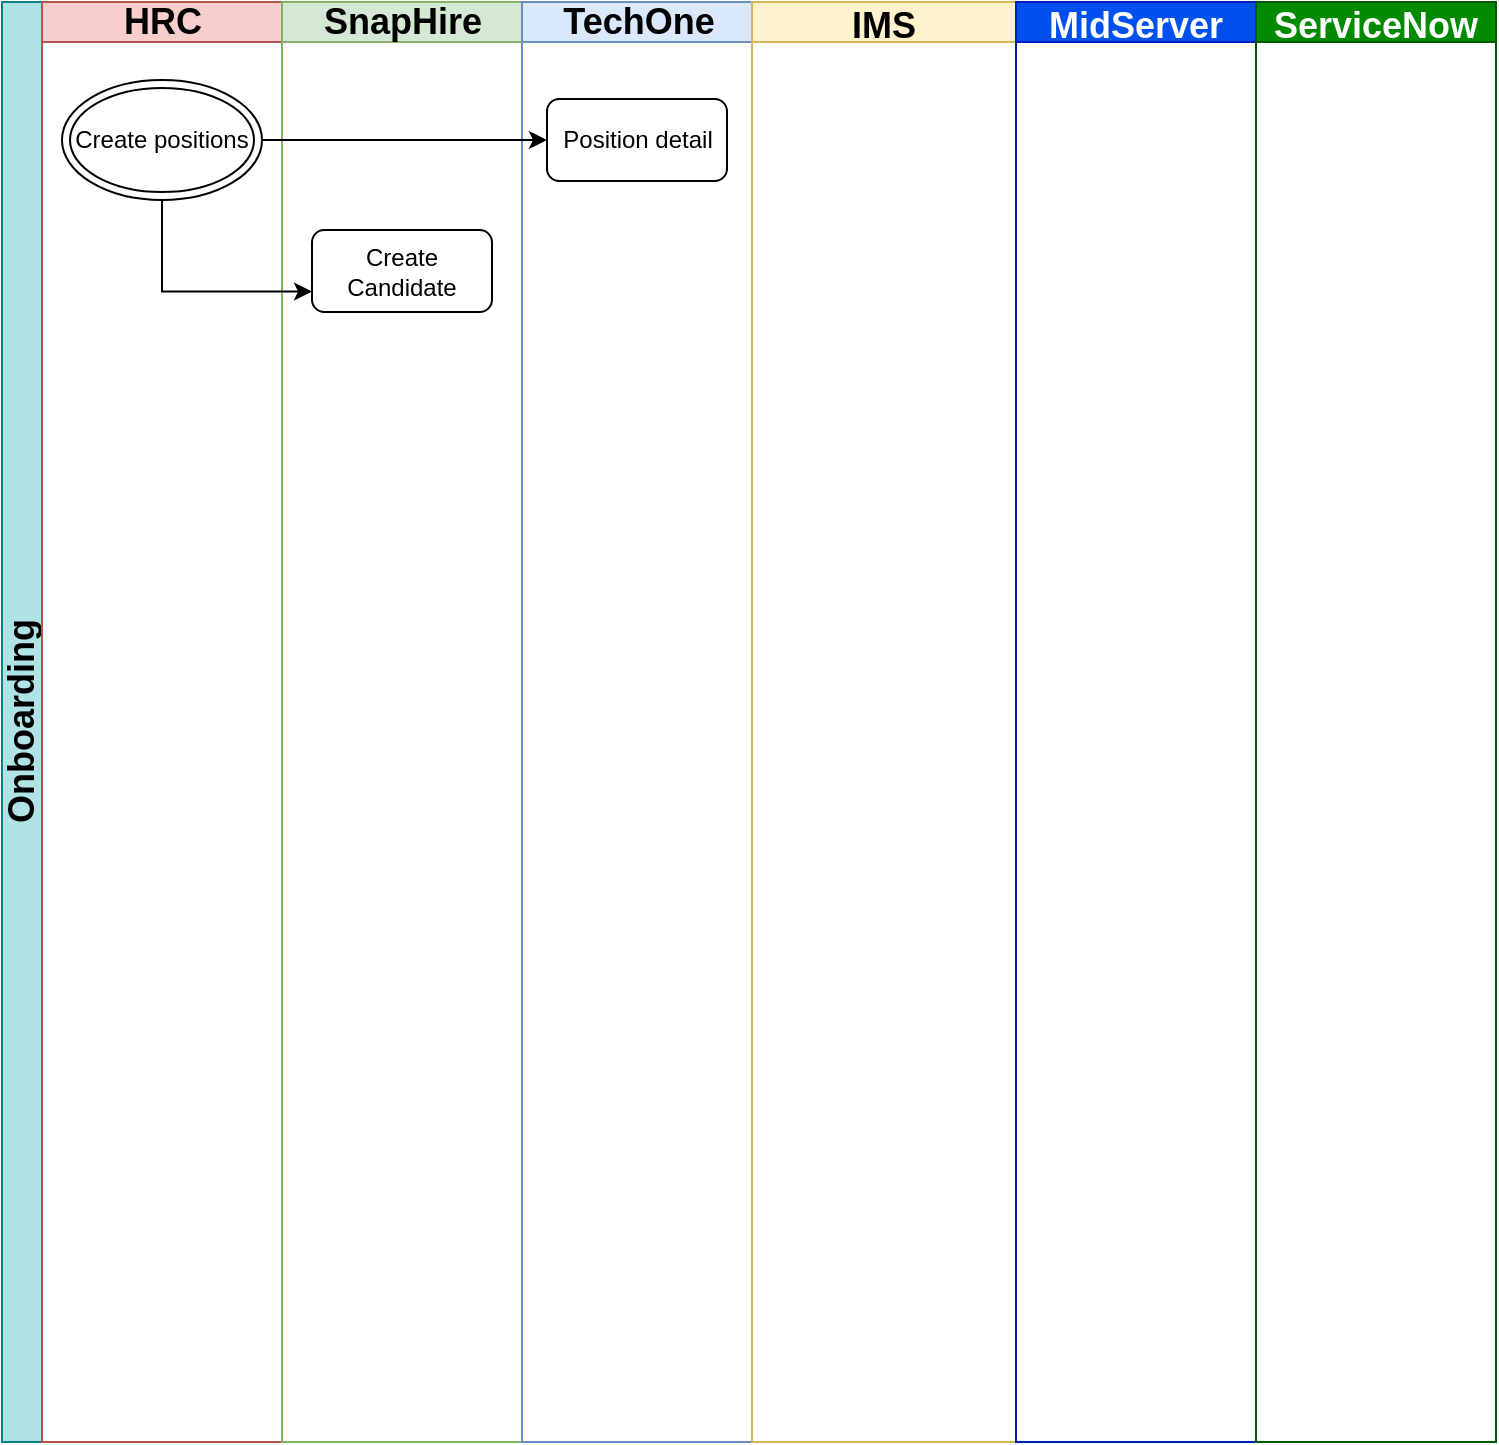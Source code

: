 <mxfile version="14.6.0" type="github">
  <diagram id="prtHgNgQTEPvFCAcTncT" name="Page-1">
    <mxGraphModel dx="1422" dy="794" grid="0" gridSize="10" guides="1" tooltips="1" connect="1" arrows="1" fold="1" page="1" pageScale="1" pageWidth="827" pageHeight="1169" background="#ffffff" math="0" shadow="0">
      <root>
        <mxCell id="0" />
        <mxCell id="1" parent="0" />
        <mxCell id="dxcnD2SvZWiTtUMQ6UVI-39" value="Onboarding" style="swimlane;html=1;childLayout=stackLayout;resizeParent=1;resizeParentMax=0;startSize=20;horizontal=0;horizontalStack=1;fillColor=#b0e3e6;strokeColor=#0e8088;fontSize=18;" vertex="1" parent="1">
          <mxGeometry x="62" y="70" width="747" height="720" as="geometry" />
        </mxCell>
        <mxCell id="dxcnD2SvZWiTtUMQ6UVI-40" value="HRC" style="swimlane;html=1;startSize=20;fillColor=#f8cecc;strokeColor=#b85450;fontSize=18;" vertex="1" parent="dxcnD2SvZWiTtUMQ6UVI-39">
          <mxGeometry x="20" width="120" height="720" as="geometry" />
        </mxCell>
        <mxCell id="dxcnD2SvZWiTtUMQ6UVI-51" value="Create positions" style="ellipse;shape=doubleEllipse;whiteSpace=wrap;html=1;fontSize=12;" vertex="1" parent="dxcnD2SvZWiTtUMQ6UVI-40">
          <mxGeometry x="10" y="39" width="100" height="60" as="geometry" />
        </mxCell>
        <mxCell id="dxcnD2SvZWiTtUMQ6UVI-41" value="SnapHire" style="swimlane;html=1;startSize=20;fillColor=#d5e8d4;strokeColor=#82b366;fontSize=18;" vertex="1" parent="dxcnD2SvZWiTtUMQ6UVI-39">
          <mxGeometry x="140" width="120" height="720" as="geometry" />
        </mxCell>
        <mxCell id="dxcnD2SvZWiTtUMQ6UVI-54" value="Create Candidate" style="rounded=1;whiteSpace=wrap;html=1;fontSize=12;" vertex="1" parent="dxcnD2SvZWiTtUMQ6UVI-41">
          <mxGeometry x="15" y="114" width="90" height="41" as="geometry" />
        </mxCell>
        <mxCell id="dxcnD2SvZWiTtUMQ6UVI-42" value="TechOne" style="swimlane;html=1;startSize=20;fillColor=#dae8fc;strokeColor=#6c8ebf;fontSize=18;" vertex="1" parent="dxcnD2SvZWiTtUMQ6UVI-39">
          <mxGeometry x="260" width="115" height="720" as="geometry" />
        </mxCell>
        <mxCell id="dxcnD2SvZWiTtUMQ6UVI-52" value="Position detail" style="rounded=1;whiteSpace=wrap;html=1;fontSize=12;" vertex="1" parent="dxcnD2SvZWiTtUMQ6UVI-42">
          <mxGeometry x="12.5" y="48.5" width="90" height="41" as="geometry" />
        </mxCell>
        <mxCell id="dxcnD2SvZWiTtUMQ6UVI-47" value="IMS" style="swimlane;startSize=20;fillColor=#fff2cc;strokeColor=#d6b656;fontSize=18;" vertex="1" parent="dxcnD2SvZWiTtUMQ6UVI-39">
          <mxGeometry x="375" width="132" height="720" as="geometry" />
        </mxCell>
        <mxCell id="dxcnD2SvZWiTtUMQ6UVI-48" value="MidServer" style="swimlane;startSize=20;fillColor=#0050ef;strokeColor=#001DBC;fontColor=#ffffff;fontSize=18;" vertex="1" parent="dxcnD2SvZWiTtUMQ6UVI-39">
          <mxGeometry x="507" width="120" height="720" as="geometry" />
        </mxCell>
        <mxCell id="dxcnD2SvZWiTtUMQ6UVI-49" value="ServiceNow" style="swimlane;startSize=20;fillColor=#008a00;strokeColor=#005700;fontColor=#ffffff;fontSize=18;" vertex="1" parent="dxcnD2SvZWiTtUMQ6UVI-39">
          <mxGeometry x="627" width="120" height="720" as="geometry" />
        </mxCell>
        <mxCell id="dxcnD2SvZWiTtUMQ6UVI-53" style="edgeStyle=orthogonalEdgeStyle;rounded=0;orthogonalLoop=1;jettySize=auto;html=1;fontSize=12;" edge="1" parent="dxcnD2SvZWiTtUMQ6UVI-39" source="dxcnD2SvZWiTtUMQ6UVI-51" target="dxcnD2SvZWiTtUMQ6UVI-52">
          <mxGeometry relative="1" as="geometry" />
        </mxCell>
        <mxCell id="dxcnD2SvZWiTtUMQ6UVI-55" style="edgeStyle=orthogonalEdgeStyle;rounded=0;orthogonalLoop=1;jettySize=auto;html=1;entryX=0;entryY=0.75;entryDx=0;entryDy=0;fontSize=12;exitX=0.5;exitY=1;exitDx=0;exitDy=0;" edge="1" parent="dxcnD2SvZWiTtUMQ6UVI-39" source="dxcnD2SvZWiTtUMQ6UVI-51" target="dxcnD2SvZWiTtUMQ6UVI-54">
          <mxGeometry relative="1" as="geometry" />
        </mxCell>
      </root>
    </mxGraphModel>
  </diagram>
</mxfile>
